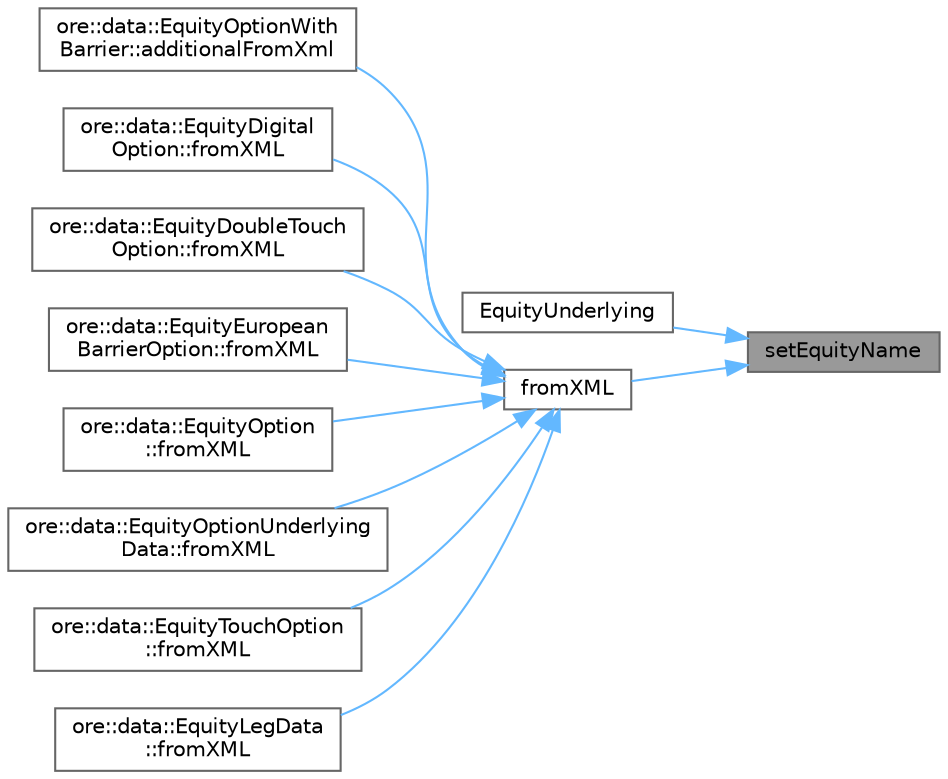 digraph "setEquityName"
{
 // INTERACTIVE_SVG=YES
 // LATEX_PDF_SIZE
  bgcolor="transparent";
  edge [fontname=Helvetica,fontsize=10,labelfontname=Helvetica,labelfontsize=10];
  node [fontname=Helvetica,fontsize=10,shape=box,height=0.2,width=0.4];
  rankdir="RL";
  Node1 [label="setEquityName",height=0.2,width=0.4,color="gray40", fillcolor="grey60", style="filled", fontcolor="black",tooltip="set name of equity"];
  Node1 -> Node2 [dir="back",color="steelblue1",style="solid"];
  Node2 [label="EquityUnderlying",height=0.2,width=0.4,color="grey40", fillcolor="white", style="filled",URL="$classore_1_1data_1_1_equity_underlying.html#ad047dca63897f5d55f47d500968173ef",tooltip="Constructor with identifier information."];
  Node1 -> Node3 [dir="back",color="steelblue1",style="solid"];
  Node3 [label="fromXML",height=0.2,width=0.4,color="grey40", fillcolor="white", style="filled",URL="$classore_1_1data_1_1_equity_underlying.html#a7741ae0fc924943de5bfe02928262eb7",tooltip=" "];
  Node3 -> Node4 [dir="back",color="steelblue1",style="solid"];
  Node4 [label="ore::data::EquityOptionWith\lBarrier::additionalFromXml",height=0.2,width=0.4,color="grey40", fillcolor="white", style="filled",URL="$classore_1_1data_1_1_equity_option_with_barrier.html#a32a53e87b35de4acfc761bbc6e559b93",tooltip=" "];
  Node3 -> Node5 [dir="back",color="steelblue1",style="solid"];
  Node5 [label="ore::data::EquityDigital\lOption::fromXML",height=0.2,width=0.4,color="grey40", fillcolor="white", style="filled",URL="$classore_1_1data_1_1_equity_digital_option.html#a7741ae0fc924943de5bfe02928262eb7",tooltip=" "];
  Node3 -> Node6 [dir="back",color="steelblue1",style="solid"];
  Node6 [label="ore::data::EquityDoubleTouch\lOption::fromXML",height=0.2,width=0.4,color="grey40", fillcolor="white", style="filled",URL="$classore_1_1data_1_1_equity_double_touch_option.html#a7741ae0fc924943de5bfe02928262eb7",tooltip=" "];
  Node3 -> Node7 [dir="back",color="steelblue1",style="solid"];
  Node7 [label="ore::data::EquityEuropean\lBarrierOption::fromXML",height=0.2,width=0.4,color="grey40", fillcolor="white", style="filled",URL="$classore_1_1data_1_1_equity_european_barrier_option.html#a7741ae0fc924943de5bfe02928262eb7",tooltip=" "];
  Node3 -> Node8 [dir="back",color="steelblue1",style="solid"];
  Node8 [label="ore::data::EquityOption\l::fromXML",height=0.2,width=0.4,color="grey40", fillcolor="white", style="filled",URL="$classore_1_1data_1_1_equity_option.html#a7741ae0fc924943de5bfe02928262eb7",tooltip=" "];
  Node3 -> Node9 [dir="back",color="steelblue1",style="solid"];
  Node9 [label="ore::data::EquityOptionUnderlying\lData::fromXML",height=0.2,width=0.4,color="grey40", fillcolor="white", style="filled",URL="$classore_1_1data_1_1_equity_option_underlying_data.html#a7741ae0fc924943de5bfe02928262eb7",tooltip=" "];
  Node3 -> Node10 [dir="back",color="steelblue1",style="solid"];
  Node10 [label="ore::data::EquityTouchOption\l::fromXML",height=0.2,width=0.4,color="grey40", fillcolor="white", style="filled",URL="$classore_1_1data_1_1_equity_touch_option.html#a7741ae0fc924943de5bfe02928262eb7",tooltip=" "];
  Node3 -> Node11 [dir="back",color="steelblue1",style="solid"];
  Node11 [label="ore::data::EquityLegData\l::fromXML",height=0.2,width=0.4,color="grey40", fillcolor="white", style="filled",URL="$classore_1_1data_1_1_equity_leg_data.html#a7741ae0fc924943de5bfe02928262eb7",tooltip=" "];
}
